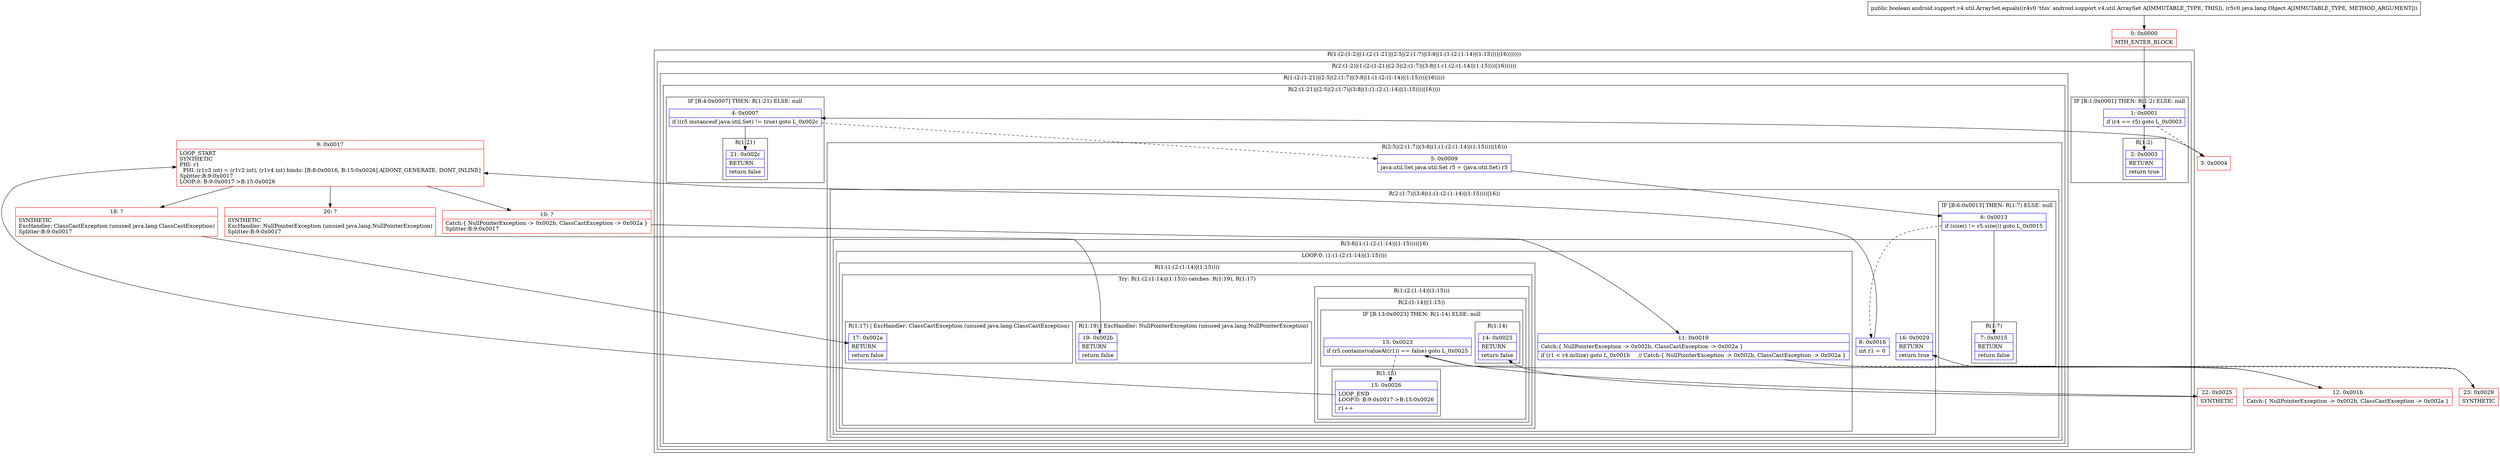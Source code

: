 digraph "CFG forandroid.support.v4.util.ArraySet.equals(Ljava\/lang\/Object;)Z" {
subgraph cluster_Region_1476855624 {
label = "R(1:(2:(1:2)|(1:(2:(1:21)|(2:5|(2:(1:7)|(3:8|(1:(1:(2:(1:14)|(1:15))))|16)))))))";
node [shape=record,color=blue];
subgraph cluster_Region_1993231278 {
label = "R(2:(1:2)|(1:(2:(1:21)|(2:5|(2:(1:7)|(3:8|(1:(1:(2:(1:14)|(1:15))))|16))))))";
node [shape=record,color=blue];
subgraph cluster_IfRegion_817991379 {
label = "IF [B:1:0x0001] THEN: R(1:2) ELSE: null";
node [shape=record,color=blue];
Node_1 [shape=record,label="{1\:\ 0x0001|if (r4 == r5) goto L_0x0003\l}"];
subgraph cluster_Region_1337993680 {
label = "R(1:2)";
node [shape=record,color=blue];
Node_2 [shape=record,label="{2\:\ 0x0003|RETURN\l|return true\l}"];
}
}
subgraph cluster_Region_798841383 {
label = "R(1:(2:(1:21)|(2:5|(2:(1:7)|(3:8|(1:(1:(2:(1:14)|(1:15))))|16)))))";
node [shape=record,color=blue];
subgraph cluster_Region_722138945 {
label = "R(2:(1:21)|(2:5|(2:(1:7)|(3:8|(1:(1:(2:(1:14)|(1:15))))|16))))";
node [shape=record,color=blue];
subgraph cluster_IfRegion_394351589 {
label = "IF [B:4:0x0007] THEN: R(1:21) ELSE: null";
node [shape=record,color=blue];
Node_4 [shape=record,label="{4\:\ 0x0007|if ((r5 instanceof java.util.Set) != true) goto L_0x002c\l}"];
subgraph cluster_Region_1497462380 {
label = "R(1:21)";
node [shape=record,color=blue];
Node_21 [shape=record,label="{21\:\ 0x002c|RETURN\l|return false\l}"];
}
}
subgraph cluster_Region_1024544322 {
label = "R(2:5|(2:(1:7)|(3:8|(1:(1:(2:(1:14)|(1:15))))|16)))";
node [shape=record,color=blue];
Node_5 [shape=record,label="{5\:\ 0x0009|java.util.Set java.util.Set r5 = (java.util.Set) r5\l}"];
subgraph cluster_Region_482890497 {
label = "R(2:(1:7)|(3:8|(1:(1:(2:(1:14)|(1:15))))|16))";
node [shape=record,color=blue];
subgraph cluster_IfRegion_1158708444 {
label = "IF [B:6:0x0013] THEN: R(1:7) ELSE: null";
node [shape=record,color=blue];
Node_6 [shape=record,label="{6\:\ 0x0013|if (size() != r5.size()) goto L_0x0015\l}"];
subgraph cluster_Region_1610878758 {
label = "R(1:7)";
node [shape=record,color=blue];
Node_7 [shape=record,label="{7\:\ 0x0015|RETURN\l|return false\l}"];
}
}
subgraph cluster_Region_591071174 {
label = "R(3:8|(1:(1:(2:(1:14)|(1:15))))|16)";
node [shape=record,color=blue];
Node_8 [shape=record,label="{8\:\ 0x0016|int r1 = 0\l}"];
subgraph cluster_LoopRegion_1381979760 {
label = "LOOP:0: (1:(1:(2:(1:14)|(1:15))))";
node [shape=record,color=blue];
Node_11 [shape=record,label="{11\:\ 0x0019|Catch:\{ NullPointerException \-\> 0x002b, ClassCastException \-\> 0x002a \}\l|if (r1 \< r4.mSize) goto L_0x001b     \/\/ Catch:\{ NullPointerException \-\> 0x002b, ClassCastException \-\> 0x002a \}\l}"];
subgraph cluster_Region_2097641144 {
label = "R(1:(1:(2:(1:14)|(1:15))))";
node [shape=record,color=blue];
subgraph cluster_TryCatchRegion_799509858 {
label = "Try: R(1:(2:(1:14)|(1:15))) catches: R(1:19), R(1:17)";
node [shape=record,color=blue];
subgraph cluster_Region_1898550220 {
label = "R(1:(2:(1:14)|(1:15)))";
node [shape=record,color=blue];
subgraph cluster_Region_831840240 {
label = "R(2:(1:14)|(1:15))";
node [shape=record,color=blue];
subgraph cluster_IfRegion_778505061 {
label = "IF [B:13:0x0023] THEN: R(1:14) ELSE: null";
node [shape=record,color=blue];
Node_13 [shape=record,label="{13\:\ 0x0023|if (r5.contains(valueAt(r1)) == false) goto L_0x0025\l}"];
subgraph cluster_Region_2011221452 {
label = "R(1:14)";
node [shape=record,color=blue];
Node_14 [shape=record,label="{14\:\ 0x0025|RETURN\l|return false\l}"];
}
}
subgraph cluster_Region_342830781 {
label = "R(1:15)";
node [shape=record,color=blue];
Node_15 [shape=record,label="{15\:\ 0x0026|LOOP_END\lLOOP:0: B:9:0x0017\-\>B:15:0x0026\l|r1++\l}"];
}
}
}
subgraph cluster_Region_1690276559 {
label = "R(1:19) | ExcHandler: NullPointerException (unused java.lang.NullPointerException)\l";
node [shape=record,color=blue];
Node_19 [shape=record,label="{19\:\ 0x002b|RETURN\l|return false\l}"];
}
subgraph cluster_Region_1496697447 {
label = "R(1:17) | ExcHandler: ClassCastException (unused java.lang.ClassCastException)\l";
node [shape=record,color=blue];
Node_17 [shape=record,label="{17\:\ 0x002a|RETURN\l|return false\l}"];
}
}
}
}
Node_16 [shape=record,label="{16\:\ 0x0029|RETURN\l|return true\l}"];
}
}
}
}
}
}
}
subgraph cluster_Region_1690276559 {
label = "R(1:19) | ExcHandler: NullPointerException (unused java.lang.NullPointerException)\l";
node [shape=record,color=blue];
Node_19 [shape=record,label="{19\:\ 0x002b|RETURN\l|return false\l}"];
}
subgraph cluster_Region_1496697447 {
label = "R(1:17) | ExcHandler: ClassCastException (unused java.lang.ClassCastException)\l";
node [shape=record,color=blue];
Node_17 [shape=record,label="{17\:\ 0x002a|RETURN\l|return false\l}"];
}
Node_0 [shape=record,color=red,label="{0\:\ 0x0000|MTH_ENTER_BLOCK\l}"];
Node_3 [shape=record,color=red,label="{3\:\ 0x0004}"];
Node_9 [shape=record,color=red,label="{9\:\ 0x0017|LOOP_START\lSYNTHETIC\lPHI: r1 \l  PHI: (r1v3 int) = (r1v2 int), (r1v4 int) binds: [B:8:0x0016, B:15:0x0026] A[DONT_GENERATE, DONT_INLINE]\lSplitter:B:9:0x0017\lLOOP:0: B:9:0x0017\-\>B:15:0x0026\l}"];
Node_10 [shape=record,color=red,label="{10\:\ ?|Catch:\{ NullPointerException \-\> 0x002b, ClassCastException \-\> 0x002a \}\lSplitter:B:9:0x0017\l}"];
Node_12 [shape=record,color=red,label="{12\:\ 0x001b|Catch:\{ NullPointerException \-\> 0x002b, ClassCastException \-\> 0x002a \}\l}"];
Node_18 [shape=record,color=red,label="{18\:\ ?|SYNTHETIC\lExcHandler: ClassCastException (unused java.lang.ClassCastException)\lSplitter:B:9:0x0017\l}"];
Node_20 [shape=record,color=red,label="{20\:\ ?|SYNTHETIC\lExcHandler: NullPointerException (unused java.lang.NullPointerException)\lSplitter:B:9:0x0017\l}"];
Node_22 [shape=record,color=red,label="{22\:\ 0x0025|SYNTHETIC\l}"];
Node_23 [shape=record,color=red,label="{23\:\ 0x0029|SYNTHETIC\l}"];
MethodNode[shape=record,label="{public boolean android.support.v4.util.ArraySet.equals((r4v0 'this' android.support.v4.util.ArraySet A[IMMUTABLE_TYPE, THIS]), (r5v0 java.lang.Object A[IMMUTABLE_TYPE, METHOD_ARGUMENT])) }"];
MethodNode -> Node_0;
Node_1 -> Node_2;
Node_1 -> Node_3[style=dashed];
Node_4 -> Node_5[style=dashed];
Node_4 -> Node_21;
Node_5 -> Node_6;
Node_6 -> Node_7;
Node_6 -> Node_8[style=dashed];
Node_8 -> Node_9;
Node_11 -> Node_12;
Node_11 -> Node_23[style=dashed];
Node_13 -> Node_15[style=dashed];
Node_13 -> Node_22;
Node_15 -> Node_9;
Node_0 -> Node_1;
Node_3 -> Node_4;
Node_9 -> Node_10;
Node_9 -> Node_20;
Node_9 -> Node_18;
Node_10 -> Node_11;
Node_12 -> Node_13;
Node_18 -> Node_17;
Node_20 -> Node_19;
Node_22 -> Node_14;
Node_23 -> Node_16;
}

